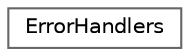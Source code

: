 digraph "Graphical Class Hierarchy"
{
 // LATEX_PDF_SIZE
  bgcolor="transparent";
  edge [fontname=Helvetica,fontsize=10,labelfontname=Helvetica,labelfontsize=10];
  node [fontname=Helvetica,fontsize=10,shape=box,height=0.2,width=0.4];
  rankdir="LR";
  Node0 [id="Node000000",label="ErrorHandlers",height=0.2,width=0.4,color="grey40", fillcolor="white", style="filled",URL="$d1/d7f/classErrorHandlers.html",tooltip=" "];
}
